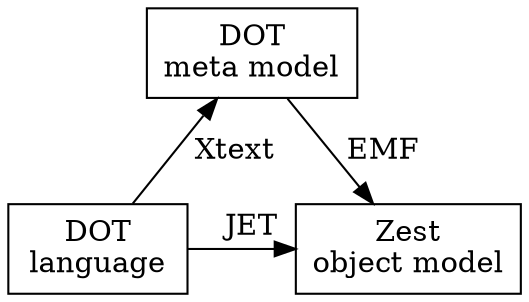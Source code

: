 /*******************************************************************************
 * Copyright (c) 2010 Fabian Steeg. All rights reserved. This program and the
 * accompanying materials are made available under the terms of the Eclipse
 * Public License v1.0 which accompanies this distribution, and is available at
 * http://www.eclipse.org/legal/epl-v10.html
 * <p/>
 * Contributors: Fabian Steeg - initial API and implementation; see bug 277380
 *******************************************************************************/
digraph Overview {
    node[shape=box width="1.2" height="0.6"]
    dotlang[label="DOT\nlanguage"]
    dotmm[label="DOT\nmeta model"]
    zest[label="Zest\nobject model"]
    dotmm -> dotlang [label=" Xtext " dir="back"]
    dotmm -> zest [label=" EMF "]
    zest -> dotlang[label="  JET" dir="back" constraint="false"]    
}
